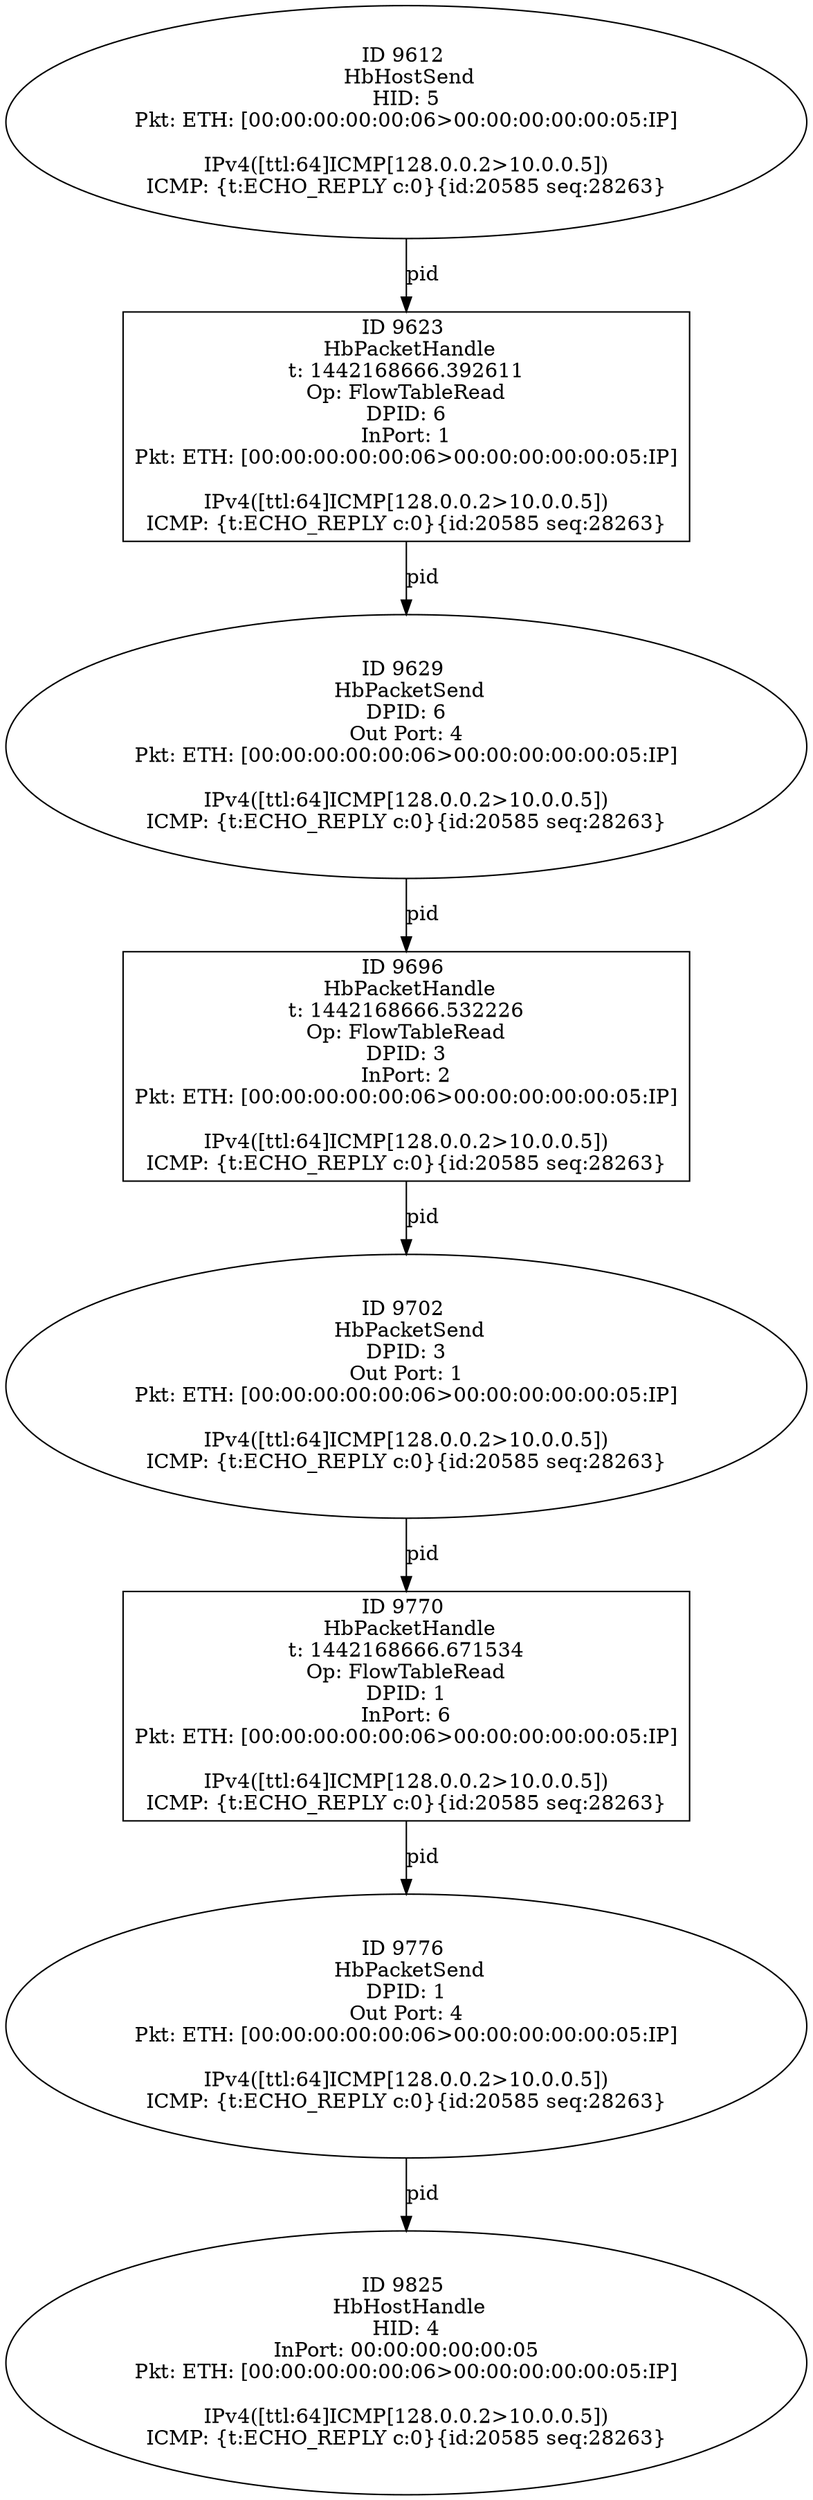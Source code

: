 strict digraph G {
9696 [shape=box, event=<hb_events.HbPacketHandle object at 0x10c3c3fd0>, label="ID 9696 
 HbPacketHandle
t: 1442168666.532226
Op: FlowTableRead
DPID: 3
InPort: 2
Pkt: ETH: [00:00:00:00:00:06>00:00:00:00:00:05:IP]

IPv4([ttl:64]ICMP[128.0.0.2>10.0.0.5])
ICMP: {t:ECHO_REPLY c:0}{id:20585 seq:28263}"];
9825 [shape=oval, event=<hb_events.HbHostHandle object at 0x10c43b0d0>, label="ID 9825 
 HbHostHandle
HID: 4
InPort: 00:00:00:00:00:05
Pkt: ETH: [00:00:00:00:00:06>00:00:00:00:00:05:IP]

IPv4([ttl:64]ICMP[128.0.0.2>10.0.0.5])
ICMP: {t:ECHO_REPLY c:0}{id:20585 seq:28263}"];
9702 [shape=oval, event=<hb_events.HbPacketSend object at 0x10c3ca310>, label="ID 9702 
 HbPacketSend
DPID: 3
Out Port: 1
Pkt: ETH: [00:00:00:00:00:06>00:00:00:00:00:05:IP]

IPv4([ttl:64]ICMP[128.0.0.2>10.0.0.5])
ICMP: {t:ECHO_REPLY c:0}{id:20585 seq:28263}"];
9770 [shape=box, event=<hb_events.HbPacketHandle object at 0x10c418050>, label="ID 9770 
 HbPacketHandle
t: 1442168666.671534
Op: FlowTableRead
DPID: 1
InPort: 6
Pkt: ETH: [00:00:00:00:00:06>00:00:00:00:00:05:IP]

IPv4([ttl:64]ICMP[128.0.0.2>10.0.0.5])
ICMP: {t:ECHO_REPLY c:0}{id:20585 seq:28263}"];
9612 [shape=oval, event=<hb_events.HbHostSend object at 0x10c379110>, label="ID 9612 
 HbHostSend
HID: 5
Pkt: ETH: [00:00:00:00:00:06>00:00:00:00:00:05:IP]

IPv4([ttl:64]ICMP[128.0.0.2>10.0.0.5])
ICMP: {t:ECHO_REPLY c:0}{id:20585 seq:28263}"];
9776 [shape=oval, event=<hb_events.HbPacketSend object at 0x10c4086d0>, label="ID 9776 
 HbPacketSend
DPID: 1
Out Port: 4
Pkt: ETH: [00:00:00:00:00:06>00:00:00:00:00:05:IP]

IPv4([ttl:64]ICMP[128.0.0.2>10.0.0.5])
ICMP: {t:ECHO_REPLY c:0}{id:20585 seq:28263}"];
9623 [shape=box, event=<hb_events.HbPacketHandle object at 0x10c389d90>, label="ID 9623 
 HbPacketHandle
t: 1442168666.392611
Op: FlowTableRead
DPID: 6
InPort: 1
Pkt: ETH: [00:00:00:00:00:06>00:00:00:00:00:05:IP]

IPv4([ttl:64]ICMP[128.0.0.2>10.0.0.5])
ICMP: {t:ECHO_REPLY c:0}{id:20585 seq:28263}"];
9629 [shape=oval, event=<hb_events.HbPacketSend object at 0x10c391250>, label="ID 9629 
 HbPacketSend
DPID: 6
Out Port: 4
Pkt: ETH: [00:00:00:00:00:06>00:00:00:00:00:05:IP]

IPv4([ttl:64]ICMP[128.0.0.2>10.0.0.5])
ICMP: {t:ECHO_REPLY c:0}{id:20585 seq:28263}"];
9696 -> 9702  [rel=pid, label=pid];
9702 -> 9770  [rel=pid, label=pid];
9770 -> 9776  [rel=pid, label=pid];
9612 -> 9623  [rel=pid, label=pid];
9776 -> 9825  [rel=pid, label=pid];
9623 -> 9629  [rel=pid, label=pid];
9629 -> 9696  [rel=pid, label=pid];
}
